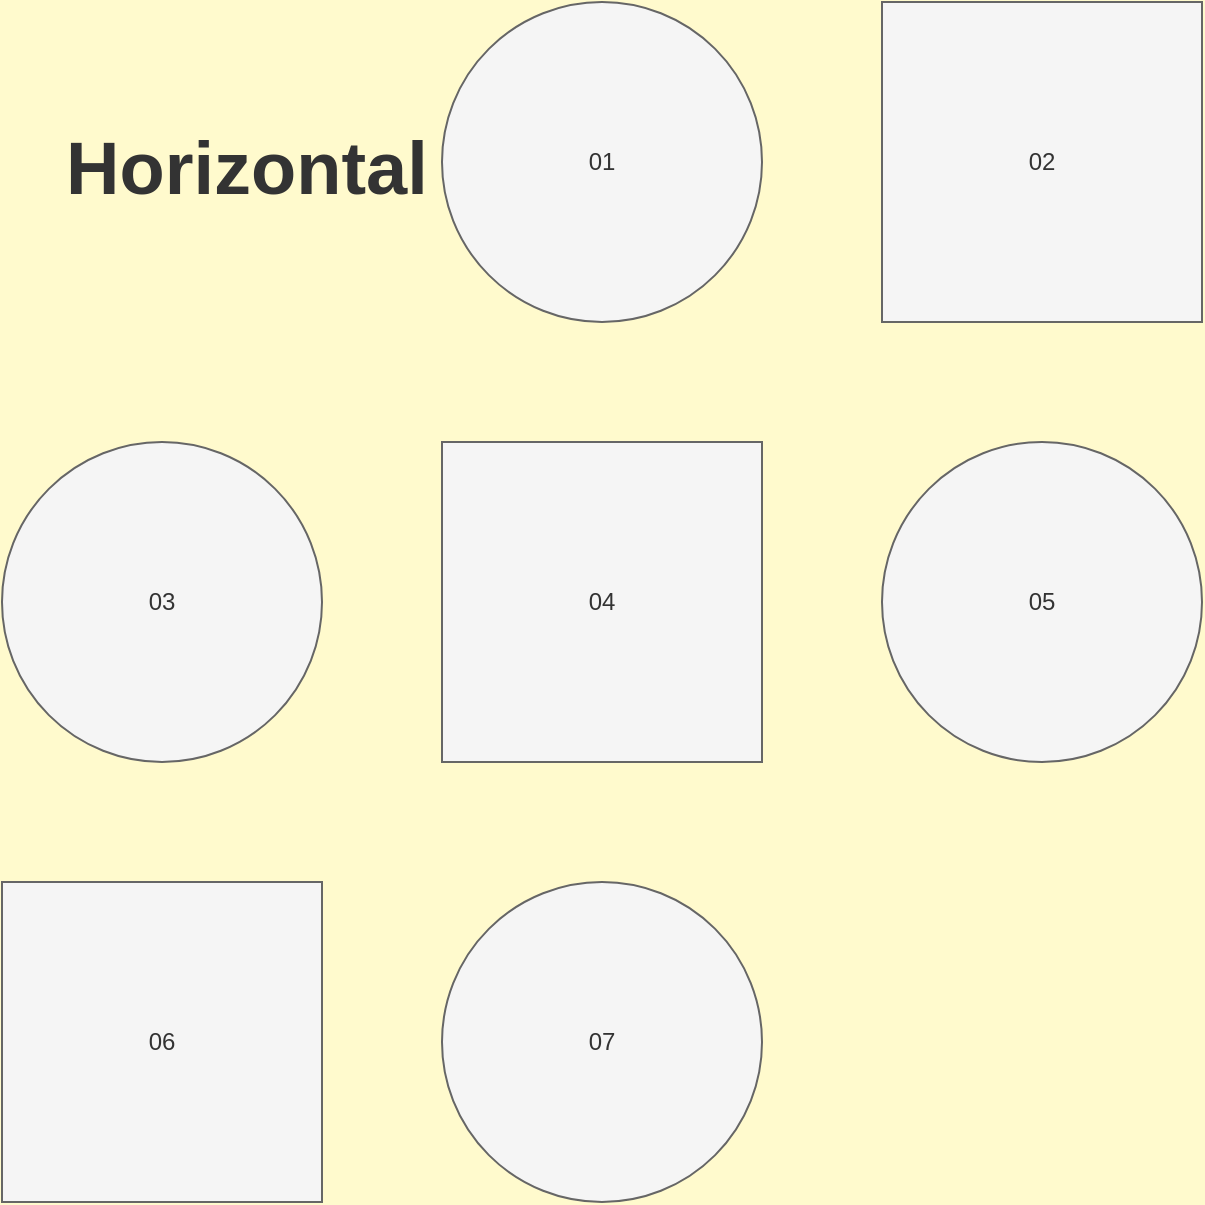 <mxfile>
  <diagram id="17M" name="Horizontal">
    <mxGraphModel dx="0" dy="0" background="#FFFACD" grid="0" gridSize="10" guides="1" tooltips="1" connect="1" arrows="1" fold="1" page="1" pageScale="1" pageWidth="1169" pageHeight="827" math="0" shadow="0">
      <root>
        <mxCell id="17M-A"/>
        <mxCell id="17M-B" parent="17M-A"/>
        <mxCell id="17M-2" value="Horizontal" style="text;fontSize=37;fontColor=#ffffff;fontStyle=1;fillColor=none;whiteSpace=wrap;html=1;fontColor=#333333" vertex="1" parent="17M-B">
          <mxGeometry x="60" y="85" width="100" height="50" as="geometry"/>
        </mxCell>
        <mxCell id="17M-3" value="01" style="ellipse;whiteSpace=wrap;html=1;fillColor=#f5f5f5;strokeColor=#666666;fontColor=#333333" vertex="1" parent="17M-B">
          <mxGeometry x="250" y="30" width="160" height="160" as="geometry"/>
        </mxCell>
        <mxCell id="17M-4" value="02" style="whiteSpace=wrap;html=1;fillColor=#f5f5f5;strokeColor=#666666;fontColor=#333333" vertex="1" parent="17M-B">
          <mxGeometry x="470" y="30" width="160" height="160" as="geometry"/>
        </mxCell>
        <mxCell id="17M-5" value="03" style="ellipse;whiteSpace=wrap;html=1;fillColor=#f5f5f5;strokeColor=#666666;fontColor=#333333" vertex="1" parent="17M-B">
          <mxGeometry x="30" y="250" width="160" height="160" as="geometry"/>
        </mxCell>
        <mxCell id="17M-6" value="04" style="whiteSpace=wrap;html=1;fillColor=#f5f5f5;strokeColor=#666666;fontColor=#333333" vertex="1" parent="17M-B">
          <mxGeometry x="250" y="250" width="160" height="160" as="geometry"/>
        </mxCell>
        <mxCell id="17M-7" value="05" style="ellipse;whiteSpace=wrap;html=1;fillColor=#f5f5f5;strokeColor=#666666;fontColor=#333333" vertex="1" parent="17M-B">
          <mxGeometry x="470" y="250" width="160" height="160" as="geometry"/>
        </mxCell>
        <mxCell id="17M-8" value="06" style="whiteSpace=wrap;html=1;fillColor=#f5f5f5;strokeColor=#666666;fontColor=#333333" vertex="1" parent="17M-B">
          <mxGeometry x="30" y="470" width="160" height="160" as="geometry"/>
        </mxCell>
        <mxCell id="17M-9" value="07" style="ellipse;whiteSpace=wrap;html=1;fillColor=#f5f5f5;strokeColor=#666666;fontColor=#333333" vertex="1" parent="17M-B">
          <mxGeometry x="250" y="470" width="160" height="160" as="geometry"/>
        </mxCell>
      </root>
    </mxGraphModel>
  </diagram>
  <diagram id="1dM" name="Vertical">
    <mxGraphModel dx="0" dy="0" background="#FFFACD" grid="0" gridSize="10" guides="1" tooltips="1" connect="1" arrows="1" fold="1" page="1" pageScale="1" pageWidth="1169" pageHeight="827" math="0" shadow="0">
      <root>
        <mxCell id="1dM-A"/>
        <mxCell id="1dM-B" parent="1dM-A"/>
        <mxCell id="1dM-2" value="Vertical" style="text;fontSize=37;fontColor=#ffffff;fontStyle=1;fillColor=none;whiteSpace=wrap;html=1;fontColor=#333333" vertex="1" parent="1dM-B">
          <mxGeometry x="60" y="85" width="100" height="50" as="geometry"/>
        </mxCell>
        <mxCell id="1dM-3" value="01" style="ellipse;whiteSpace=wrap;html=1;fillColor=#f5f5f5;strokeColor=#666666;fontColor=#333333" vertex="1" parent="1dM-B">
          <mxGeometry x="30" y="250" width="160" height="160" as="geometry"/>
        </mxCell>
        <mxCell id="1dM-4" value="02" style="whiteSpace=wrap;html=1;fillColor=#f5f5f5;strokeColor=#666666;fontColor=#333333" vertex="1" parent="1dM-B">
          <mxGeometry x="30" y="470" width="160" height="160" as="geometry"/>
        </mxCell>
        <mxCell id="1dM-5" value="03" style="ellipse;whiteSpace=wrap;html=1;fillColor=#f5f5f5;strokeColor=#666666;fontColor=#333333" vertex="1" parent="1dM-B">
          <mxGeometry x="250" y="30" width="160" height="160" as="geometry"/>
        </mxCell>
        <mxCell id="1dM-6" value="04" style="whiteSpace=wrap;html=1;fillColor=#f5f5f5;strokeColor=#666666;fontColor=#333333" vertex="1" parent="1dM-B">
          <mxGeometry x="250" y="250" width="160" height="160" as="geometry"/>
        </mxCell>
        <mxCell id="1dM-7" value="05" style="ellipse;whiteSpace=wrap;html=1;fillColor=#f5f5f5;strokeColor=#666666;fontColor=#333333" vertex="1" parent="1dM-B">
          <mxGeometry x="250" y="470" width="160" height="160" as="geometry"/>
        </mxCell>
        <mxCell id="1dM-8" value="06" style="whiteSpace=wrap;html=1;fillColor=#f5f5f5;strokeColor=#666666;fontColor=#333333" vertex="1" parent="1dM-B">
          <mxGeometry x="470" y="30" width="160" height="160" as="geometry"/>
        </mxCell>
        <mxCell id="1dM-9" value="07" style="ellipse;whiteSpace=wrap;html=1;fillColor=#f5f5f5;strokeColor=#666666;fontColor=#333333" vertex="1" parent="1dM-B">
          <mxGeometry x="470" y="250" width="160" height="160" as="geometry"/>
        </mxCell>
      </root>
    </mxGraphModel>
  </diagram>
</mxfile>